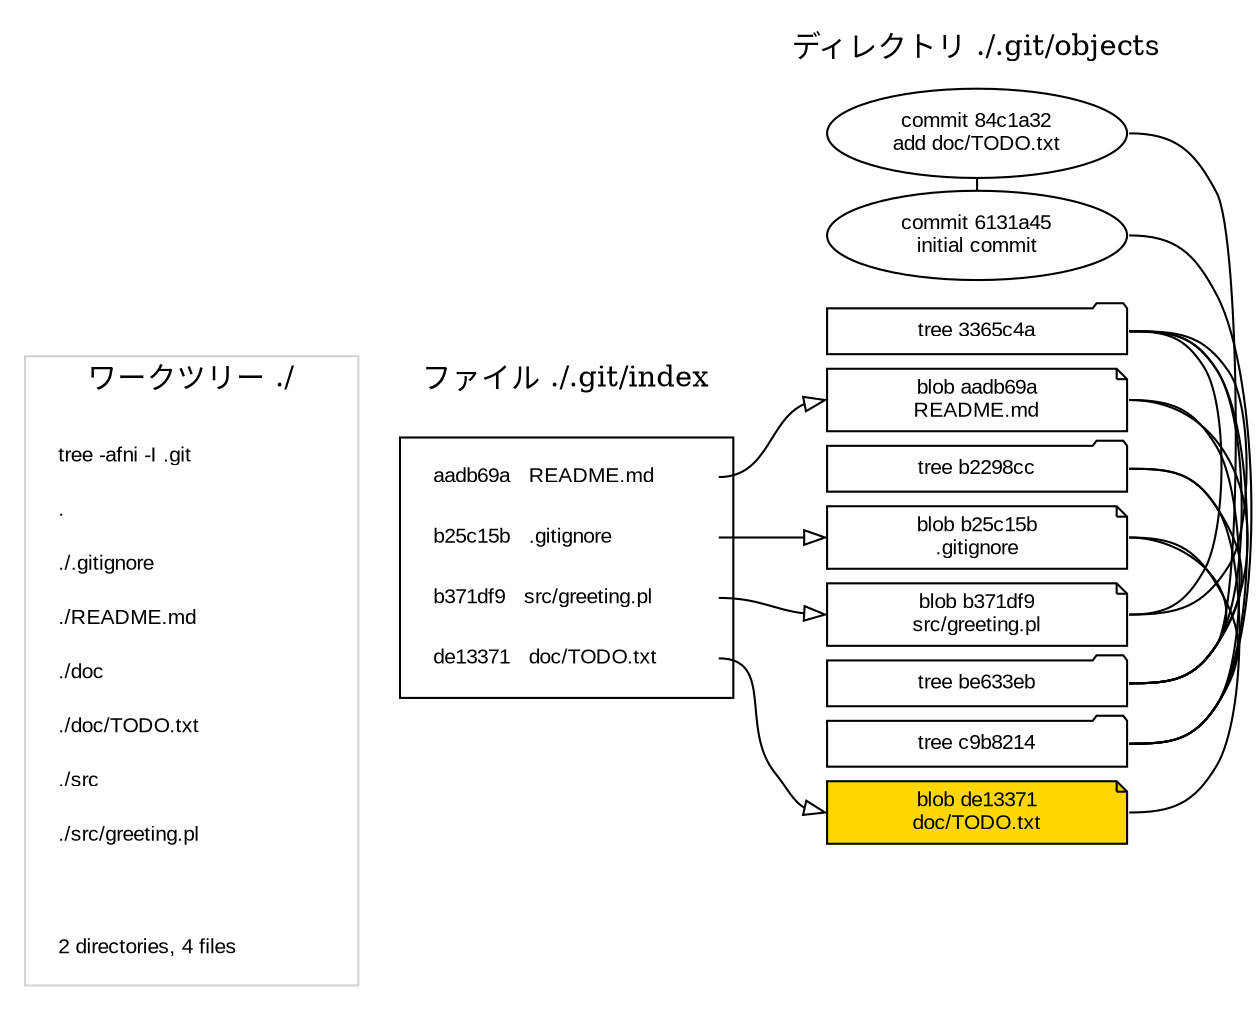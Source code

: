 // Git Index graph
digraph index {
	node [fillcolor=white fontname=arial fontsize=10 height=0.3 shape=note style=filled width=2]
	edge [arrowhead=onormal constraint=true fontname=arial fontsize=10]
	graph [layout=dot nodesep=0.3 rank=max rankdir=LR ranksep=0.5 splines=ortho]
	compound=true splines=true
	subgraph cluster_worktree {
		color=lightgrey label="ワークツリー ./"
		anchor_wt [label="" shape=point style=invis width=0]
		w_1 [label="tree -afni -I .git\l" color=white fillcolor=white fixedsize=false height=0.2 shape=rectangle]
		w_2 [label=".\l" color=white fillcolor=white fixedsize=false height=0.2 shape=rectangle]
		w_3 [label="./.gitignore\l" color=white fillcolor=white fixedsize=false height=0.2 shape=rectangle]
		w_4 [label="./README.md\l" color=white fillcolor=white fixedsize=false height=0.2 shape=rectangle]
		w_5 [label="./doc\l" color=white fillcolor=white fixedsize=false height=0.2 shape=rectangle]
		w_6 [label="./doc/TODO.txt\l" color=white fillcolor=white fixedsize=false height=0.2 shape=rectangle]
		w_7 [label="./src\l" color=white fillcolor=white fixedsize=false height=0.2 shape=rectangle]
		w_8 [label="./src/greeting.pl\l" color=white fillcolor=white fixedsize=false height=0.2 shape=rectangle]
		w_9 [label="\l" color=white fillcolor=white fixedsize=false height=0.2 shape=rectangle]
		w_10 [label="2 directories, 4 files\l" color=white fillcolor=white fixedsize=false height=0.2 shape=rectangle]
	}
	j_84c1a32 -> j_6131a45 [arrowhead=none constraint=false]
	subgraph cluster_objects {
		color=white label="ディレクトリ ./.git/objects"
		anchor_objects [shape=point style=invis width=0]
		j_3365c4a [label="tree 3365c4a" shape=folder]
		j_6131a45 [label="commit 6131a45\ninitial commit" shape=ellipse]
		j_84c1a32 [label="commit 84c1a32\nadd doc/TODO.txt" shape=ellipse]
		j_aadb69a [label="blob aadb69a\nREADME.md"]
		j_b2298cc [label="tree b2298cc" shape=folder]
		j_b25c15b [label="blob b25c15b\n.gitignore"]
		j_b371df9 [label="blob b371df9\nsrc/greeting.pl"]
		j_be633eb [label="tree be633eb" shape=folder]
		j_c9b8214 [label="tree c9b8214" shape=folder]
		j_de13371 [label="blob de13371\ndoc/TODO.txt"]
		j_84c1a32:e -> j_be633eb:e [arrowhead=none constraint=false]
		j_be633eb:e -> j_b25c15b:e [arrowhead=none constraint=false]
		j_be633eb:e -> j_aadb69a:e [arrowhead=none constraint=false]
		j_be633eb:e -> j_b2298cc:e [arrowhead=none constraint=false]
		j_be633eb:e -> j_3365c4a:e [arrowhead=none constraint=false]
		j_b2298cc:e -> j_de13371:e [arrowhead=none constraint=false]
		j_3365c4a:e -> j_b371df9:e [arrowhead=none constraint=false]
		j_6131a45:e -> j_c9b8214:e [arrowhead=none constraint=false]
		j_c9b8214:e -> j_b25c15b:e [arrowhead=none constraint=false]
		j_c9b8214:e -> j_aadb69a:e [arrowhead=none constraint=false]
		j_c9b8214:e -> j_3365c4a:e [arrowhead=none constraint=false]
		j_3365c4a:e -> j_b371df9:e [arrowhead=none constraint=false]
	}
	graph [nodesep=0.1]
	x_b25c15b:e -> j_b25c15b:w
	x_aadb69a:e -> j_aadb69a:w
	x_de13371:e -> j_de13371:w
	x_b371df9:e -> j_b371df9:w
	subgraph cluster_index {
		color=white label="ファイル ./.git/index"
		anchor_index [shape=point style=invis width=0]
		subgraph cluster_index_content {
			color=black label=""
			x_b25c15b [label="b25c15b   .gitignore\l" color=white shape=rectangle]
			x_aadb69a [label="aadb69a   README.md\l" color=white shape=rectangle]
			x_de13371 [label="de13371   doc/TODO.txt\l" color=white shape=rectangle]
			x_b371df9 [label="b371df9   src/greeting.pl\l" color=white shape=rectangle]
		}
	}
	anchor_wt -> anchor_index [lhead=cluster_index ltail=cluster_worktree style=invis]
	anchor_index -> anchor_objects [lhead=cluster_objects ltail=cluster_index style=invis]
	j_de13371 [fillcolor=gold]
}
